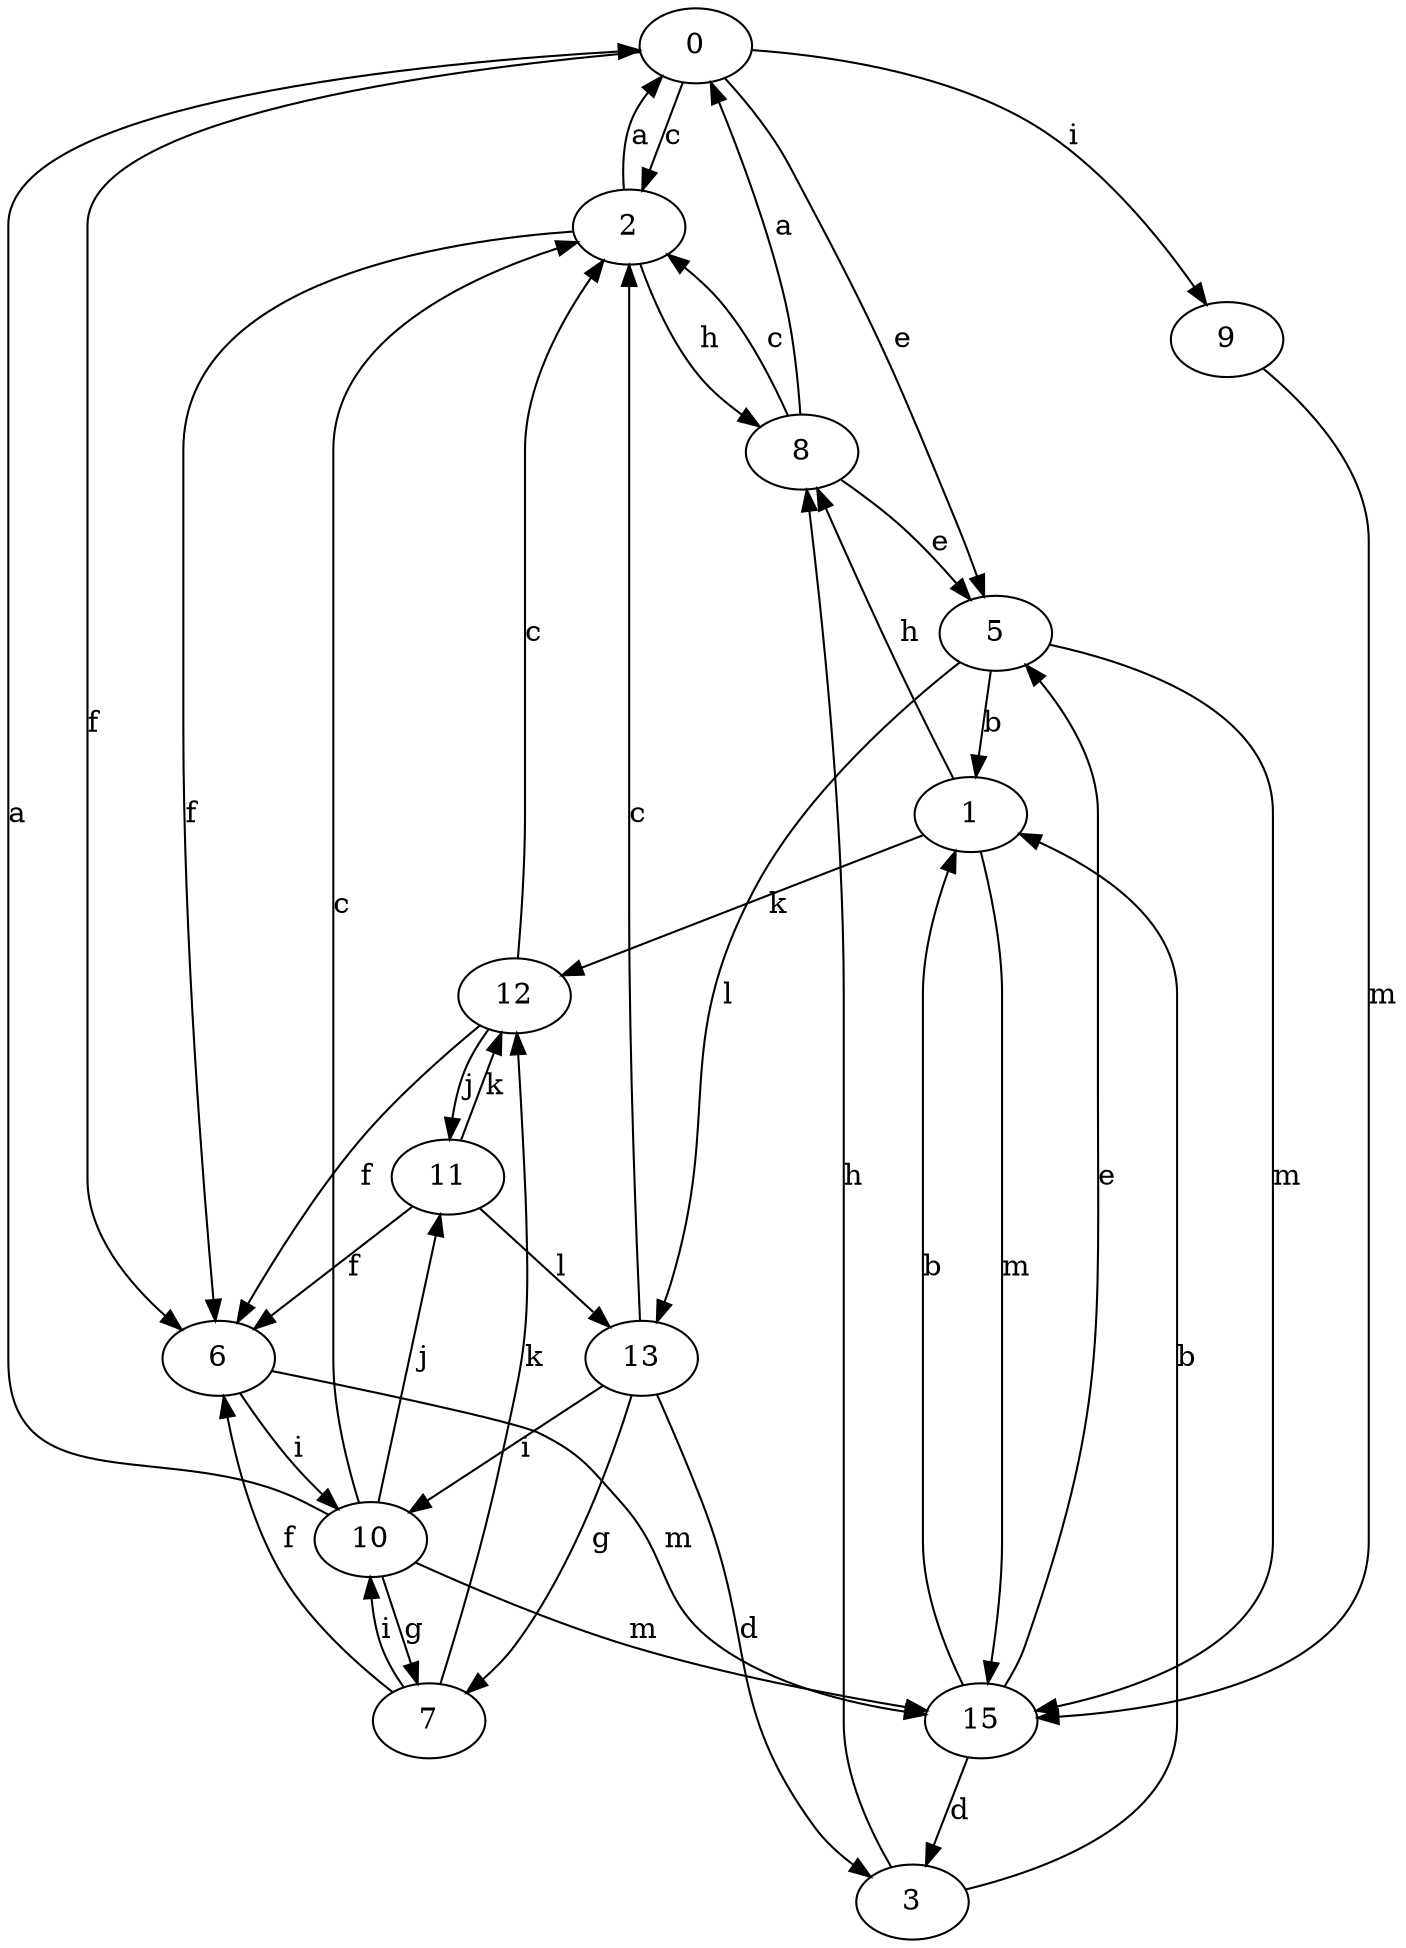 strict digraph  {
0;
1;
2;
3;
5;
6;
7;
8;
9;
10;
11;
12;
13;
15;
0 -> 2  [label=c];
0 -> 5  [label=e];
0 -> 6  [label=f];
0 -> 9  [label=i];
1 -> 8  [label=h];
1 -> 12  [label=k];
1 -> 15  [label=m];
2 -> 0  [label=a];
2 -> 6  [label=f];
2 -> 8  [label=h];
3 -> 1  [label=b];
3 -> 8  [label=h];
5 -> 1  [label=b];
5 -> 13  [label=l];
5 -> 15  [label=m];
6 -> 10  [label=i];
6 -> 15  [label=m];
7 -> 6  [label=f];
7 -> 10  [label=i];
7 -> 12  [label=k];
8 -> 0  [label=a];
8 -> 2  [label=c];
8 -> 5  [label=e];
9 -> 15  [label=m];
10 -> 0  [label=a];
10 -> 2  [label=c];
10 -> 7  [label=g];
10 -> 11  [label=j];
10 -> 15  [label=m];
11 -> 6  [label=f];
11 -> 12  [label=k];
11 -> 13  [label=l];
12 -> 2  [label=c];
12 -> 6  [label=f];
12 -> 11  [label=j];
13 -> 2  [label=c];
13 -> 3  [label=d];
13 -> 7  [label=g];
13 -> 10  [label=i];
15 -> 1  [label=b];
15 -> 3  [label=d];
15 -> 5  [label=e];
}
